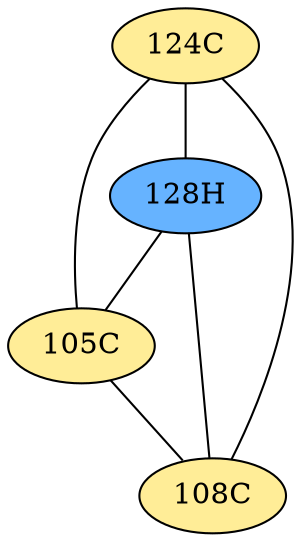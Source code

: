 // The Round Table
graph {
	"124C" [fillcolor="#FFED97" style=radial]
	"128H" [fillcolor="#66B3FF" style=radial]
	"124C" -- "128H" [penwidth=1]
	"124C" [fillcolor="#FFED97" style=radial]
	"105C" [fillcolor="#FFED97" style=radial]
	"124C" -- "105C" [penwidth=1]
	"124C" [fillcolor="#FFED97" style=radial]
	"108C" [fillcolor="#FFED97" style=radial]
	"124C" -- "108C" [penwidth=1]
	"128H" [fillcolor="#66B3FF" style=radial]
	"105C" [fillcolor="#FFED97" style=radial]
	"128H" -- "105C" [penwidth=1]
	"128H" [fillcolor="#66B3FF" style=radial]
	"108C" [fillcolor="#FFED97" style=radial]
	"128H" -- "108C" [penwidth=1]
	"105C" [fillcolor="#FFED97" style=radial]
	"108C" [fillcolor="#FFED97" style=radial]
	"105C" -- "108C" [penwidth=1]
}
